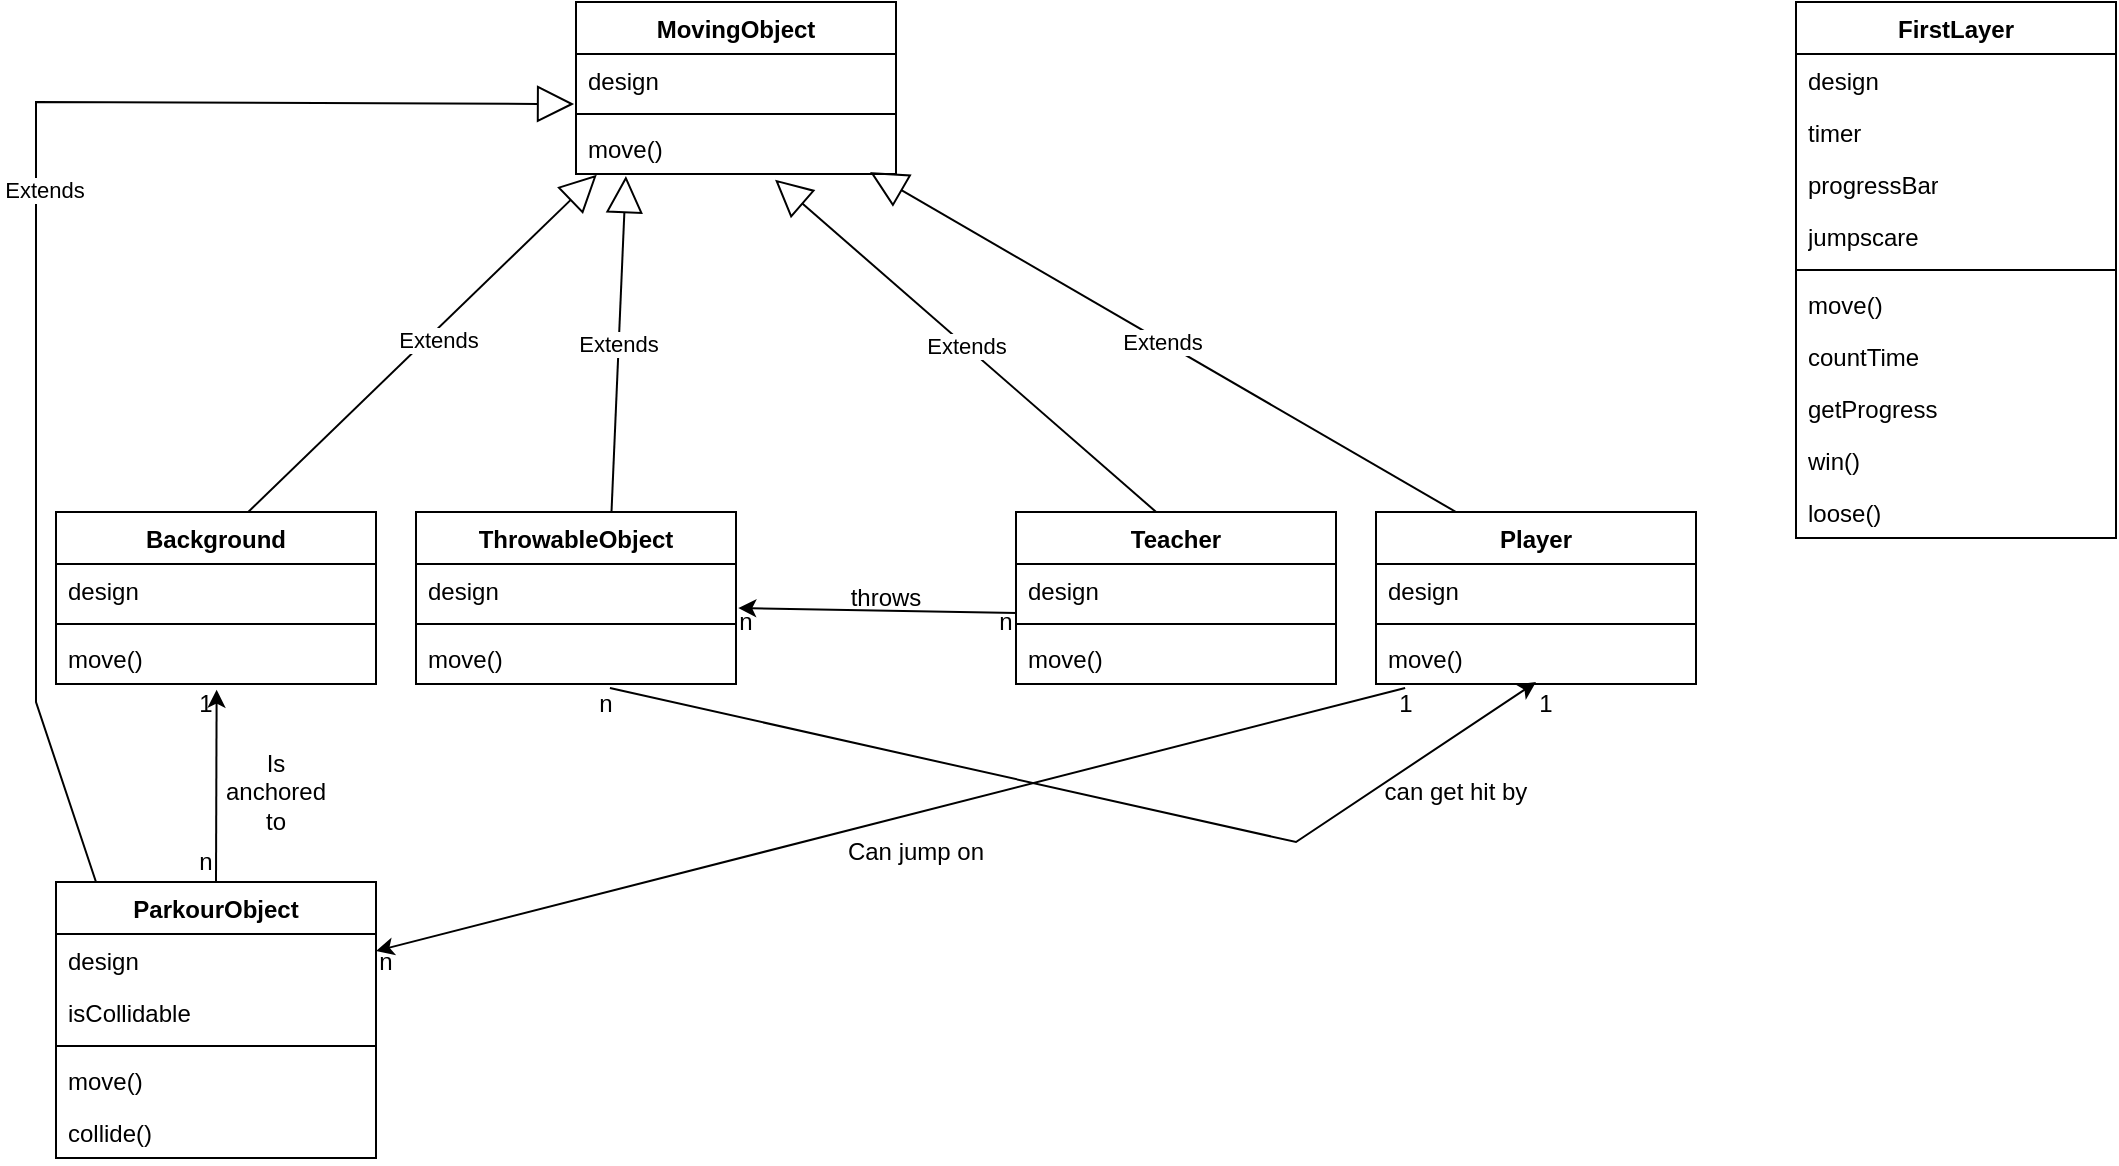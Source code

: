 <mxfile version="23.1.0" type="github">
  <diagram name="Seite-1" id="xdKeQINs2F3bOMw4I5j9">
    <mxGraphModel dx="2074" dy="1142" grid="1" gridSize="10" guides="1" tooltips="1" connect="1" arrows="1" fold="1" page="1" pageScale="1" pageWidth="1100" pageHeight="850" math="0" shadow="0">
      <root>
        <mxCell id="0" />
        <mxCell id="1" parent="0" />
        <mxCell id="lnL6TunYxl-OulkVIEpt-1" value="MovingObject" style="swimlane;fontStyle=1;align=center;verticalAlign=top;childLayout=stackLayout;horizontal=1;startSize=26;horizontalStack=0;resizeParent=1;resizeParentMax=0;resizeLast=0;collapsible=1;marginBottom=0;whiteSpace=wrap;html=1;" vertex="1" parent="1">
          <mxGeometry x="330" y="110" width="160" height="86" as="geometry" />
        </mxCell>
        <mxCell id="lnL6TunYxl-OulkVIEpt-2" value="design" style="text;strokeColor=none;fillColor=none;align=left;verticalAlign=top;spacingLeft=4;spacingRight=4;overflow=hidden;rotatable=0;points=[[0,0.5],[1,0.5]];portConstraint=eastwest;whiteSpace=wrap;html=1;" vertex="1" parent="lnL6TunYxl-OulkVIEpt-1">
          <mxGeometry y="26" width="160" height="26" as="geometry" />
        </mxCell>
        <mxCell id="lnL6TunYxl-OulkVIEpt-3" value="" style="line;strokeWidth=1;fillColor=none;align=left;verticalAlign=middle;spacingTop=-1;spacingLeft=3;spacingRight=3;rotatable=0;labelPosition=right;points=[];portConstraint=eastwest;strokeColor=inherit;" vertex="1" parent="lnL6TunYxl-OulkVIEpt-1">
          <mxGeometry y="52" width="160" height="8" as="geometry" />
        </mxCell>
        <mxCell id="lnL6TunYxl-OulkVIEpt-4" value="move()" style="text;strokeColor=none;fillColor=none;align=left;verticalAlign=top;spacingLeft=4;spacingRight=4;overflow=hidden;rotatable=0;points=[[0,0.5],[1,0.5]];portConstraint=eastwest;whiteSpace=wrap;html=1;" vertex="1" parent="lnL6TunYxl-OulkVIEpt-1">
          <mxGeometry y="60" width="160" height="26" as="geometry" />
        </mxCell>
        <mxCell id="lnL6TunYxl-OulkVIEpt-7" value="Teacher" style="swimlane;fontStyle=1;align=center;verticalAlign=top;childLayout=stackLayout;horizontal=1;startSize=26;horizontalStack=0;resizeParent=1;resizeParentMax=0;resizeLast=0;collapsible=1;marginBottom=0;whiteSpace=wrap;html=1;" vertex="1" parent="1">
          <mxGeometry x="550" y="365" width="160" height="86" as="geometry" />
        </mxCell>
        <mxCell id="lnL6TunYxl-OulkVIEpt-8" value="design" style="text;strokeColor=none;fillColor=none;align=left;verticalAlign=top;spacingLeft=4;spacingRight=4;overflow=hidden;rotatable=0;points=[[0,0.5],[1,0.5]];portConstraint=eastwest;whiteSpace=wrap;html=1;" vertex="1" parent="lnL6TunYxl-OulkVIEpt-7">
          <mxGeometry y="26" width="160" height="26" as="geometry" />
        </mxCell>
        <mxCell id="lnL6TunYxl-OulkVIEpt-9" value="" style="line;strokeWidth=1;fillColor=none;align=left;verticalAlign=middle;spacingTop=-1;spacingLeft=3;spacingRight=3;rotatable=0;labelPosition=right;points=[];portConstraint=eastwest;strokeColor=inherit;" vertex="1" parent="lnL6TunYxl-OulkVIEpt-7">
          <mxGeometry y="52" width="160" height="8" as="geometry" />
        </mxCell>
        <mxCell id="lnL6TunYxl-OulkVIEpt-10" value="move()" style="text;strokeColor=none;fillColor=none;align=left;verticalAlign=top;spacingLeft=4;spacingRight=4;overflow=hidden;rotatable=0;points=[[0,0.5],[1,0.5]];portConstraint=eastwest;whiteSpace=wrap;html=1;" vertex="1" parent="lnL6TunYxl-OulkVIEpt-7">
          <mxGeometry y="60" width="160" height="26" as="geometry" />
        </mxCell>
        <mxCell id="lnL6TunYxl-OulkVIEpt-11" value="ThrowableObject" style="swimlane;fontStyle=1;align=center;verticalAlign=top;childLayout=stackLayout;horizontal=1;startSize=26;horizontalStack=0;resizeParent=1;resizeParentMax=0;resizeLast=0;collapsible=1;marginBottom=0;whiteSpace=wrap;html=1;" vertex="1" parent="1">
          <mxGeometry x="250" y="365" width="160" height="86" as="geometry" />
        </mxCell>
        <mxCell id="lnL6TunYxl-OulkVIEpt-12" value="design" style="text;strokeColor=none;fillColor=none;align=left;verticalAlign=top;spacingLeft=4;spacingRight=4;overflow=hidden;rotatable=0;points=[[0,0.5],[1,0.5]];portConstraint=eastwest;whiteSpace=wrap;html=1;" vertex="1" parent="lnL6TunYxl-OulkVIEpt-11">
          <mxGeometry y="26" width="160" height="26" as="geometry" />
        </mxCell>
        <mxCell id="lnL6TunYxl-OulkVIEpt-13" value="" style="line;strokeWidth=1;fillColor=none;align=left;verticalAlign=middle;spacingTop=-1;spacingLeft=3;spacingRight=3;rotatable=0;labelPosition=right;points=[];portConstraint=eastwest;strokeColor=inherit;" vertex="1" parent="lnL6TunYxl-OulkVIEpt-11">
          <mxGeometry y="52" width="160" height="8" as="geometry" />
        </mxCell>
        <mxCell id="lnL6TunYxl-OulkVIEpt-14" value="move()" style="text;strokeColor=none;fillColor=none;align=left;verticalAlign=top;spacingLeft=4;spacingRight=4;overflow=hidden;rotatable=0;points=[[0,0.5],[1,0.5]];portConstraint=eastwest;whiteSpace=wrap;html=1;" vertex="1" parent="lnL6TunYxl-OulkVIEpt-11">
          <mxGeometry y="60" width="160" height="26" as="geometry" />
        </mxCell>
        <mxCell id="lnL6TunYxl-OulkVIEpt-15" value="Player" style="swimlane;fontStyle=1;align=center;verticalAlign=top;childLayout=stackLayout;horizontal=1;startSize=26;horizontalStack=0;resizeParent=1;resizeParentMax=0;resizeLast=0;collapsible=1;marginBottom=0;whiteSpace=wrap;html=1;" vertex="1" parent="1">
          <mxGeometry x="730" y="365" width="160" height="86" as="geometry" />
        </mxCell>
        <mxCell id="lnL6TunYxl-OulkVIEpt-16" value="design" style="text;strokeColor=none;fillColor=none;align=left;verticalAlign=top;spacingLeft=4;spacingRight=4;overflow=hidden;rotatable=0;points=[[0,0.5],[1,0.5]];portConstraint=eastwest;whiteSpace=wrap;html=1;" vertex="1" parent="lnL6TunYxl-OulkVIEpt-15">
          <mxGeometry y="26" width="160" height="26" as="geometry" />
        </mxCell>
        <mxCell id="lnL6TunYxl-OulkVIEpt-17" value="" style="line;strokeWidth=1;fillColor=none;align=left;verticalAlign=middle;spacingTop=-1;spacingLeft=3;spacingRight=3;rotatable=0;labelPosition=right;points=[];portConstraint=eastwest;strokeColor=inherit;" vertex="1" parent="lnL6TunYxl-OulkVIEpt-15">
          <mxGeometry y="52" width="160" height="8" as="geometry" />
        </mxCell>
        <mxCell id="lnL6TunYxl-OulkVIEpt-18" value="move()" style="text;strokeColor=none;fillColor=none;align=left;verticalAlign=top;spacingLeft=4;spacingRight=4;overflow=hidden;rotatable=0;points=[[0,0.5],[1,0.5]];portConstraint=eastwest;whiteSpace=wrap;html=1;" vertex="1" parent="lnL6TunYxl-OulkVIEpt-15">
          <mxGeometry y="60" width="160" height="26" as="geometry" />
        </mxCell>
        <mxCell id="lnL6TunYxl-OulkVIEpt-29" value="Extends" style="endArrow=block;endSize=16;endFill=0;html=1;rounded=0;entryX=0.156;entryY=1.038;entryDx=0;entryDy=0;entryPerimeter=0;exitX=0.611;exitY=-0.004;exitDx=0;exitDy=0;exitPerimeter=0;" edge="1" parent="1" source="lnL6TunYxl-OulkVIEpt-11" target="lnL6TunYxl-OulkVIEpt-4">
          <mxGeometry width="160" relative="1" as="geometry">
            <mxPoint x="200" y="300" as="sourcePoint" />
            <mxPoint x="360" y="300" as="targetPoint" />
          </mxGeometry>
        </mxCell>
        <mxCell id="lnL6TunYxl-OulkVIEpt-30" value="Extends" style="endArrow=block;endSize=16;endFill=0;html=1;rounded=0;entryX=0.919;entryY=0.962;entryDx=0;entryDy=0;entryPerimeter=0;exitX=0.25;exitY=0;exitDx=0;exitDy=0;" edge="1" parent="1" source="lnL6TunYxl-OulkVIEpt-15" target="lnL6TunYxl-OulkVIEpt-4">
          <mxGeometry width="160" relative="1" as="geometry">
            <mxPoint x="570" y="330" as="sourcePoint" />
            <mxPoint x="700" y="250" as="targetPoint" />
          </mxGeometry>
        </mxCell>
        <mxCell id="lnL6TunYxl-OulkVIEpt-31" value="Extends" style="endArrow=block;endSize=16;endFill=0;html=1;rounded=0;entryX=0.622;entryY=1.109;entryDx=0;entryDy=0;entryPerimeter=0;exitX=0.438;exitY=0;exitDx=0;exitDy=0;exitPerimeter=0;" edge="1" parent="1" source="lnL6TunYxl-OulkVIEpt-7" target="lnL6TunYxl-OulkVIEpt-4">
          <mxGeometry width="160" relative="1" as="geometry">
            <mxPoint x="387" y="557" as="sourcePoint" />
            <mxPoint x="280" y="470" as="targetPoint" />
          </mxGeometry>
        </mxCell>
        <mxCell id="lnL6TunYxl-OulkVIEpt-38" value="Can jump on" style="text;html=1;strokeColor=none;fillColor=none;align=center;verticalAlign=middle;whiteSpace=wrap;rounded=0;" vertex="1" parent="1">
          <mxGeometry x="460" y="520" width="80" height="30" as="geometry" />
        </mxCell>
        <mxCell id="lnL6TunYxl-OulkVIEpt-41" value="1" style="text;html=1;strokeColor=none;fillColor=none;align=center;verticalAlign=middle;whiteSpace=wrap;rounded=0;" vertex="1" parent="1">
          <mxGeometry x="740" y="451" width="10" height="20" as="geometry" />
        </mxCell>
        <mxCell id="lnL6TunYxl-OulkVIEpt-47" value="n" style="text;html=1;strokeColor=none;fillColor=none;align=center;verticalAlign=middle;whiteSpace=wrap;rounded=0;" vertex="1" parent="1">
          <mxGeometry x="230" y="580" width="10" height="20" as="geometry" />
        </mxCell>
        <mxCell id="lnL6TunYxl-OulkVIEpt-49" value="Extends" style="endArrow=block;endSize=16;endFill=0;html=1;rounded=0;entryX=0.065;entryY=1.013;entryDx=0;entryDy=0;entryPerimeter=0;exitX=0.594;exitY=0.012;exitDx=0;exitDy=0;exitPerimeter=0;" edge="1" parent="1" source="lnL6TunYxl-OulkVIEpt-59" target="lnL6TunYxl-OulkVIEpt-4">
          <mxGeometry x="0.056" y="-4" width="160" relative="1" as="geometry">
            <mxPoint x="132.8" y="364.66" as="sourcePoint" />
            <mxPoint x="-90" y="177" as="targetPoint" />
            <mxPoint as="offset" />
          </mxGeometry>
        </mxCell>
        <mxCell id="lnL6TunYxl-OulkVIEpt-55" value="ParkourObject" style="swimlane;fontStyle=1;align=center;verticalAlign=top;childLayout=stackLayout;horizontal=1;startSize=26;horizontalStack=0;resizeParent=1;resizeParentMax=0;resizeLast=0;collapsible=1;marginBottom=0;whiteSpace=wrap;html=1;" vertex="1" parent="1">
          <mxGeometry x="70" y="550" width="160" height="138" as="geometry" />
        </mxCell>
        <mxCell id="lnL6TunYxl-OulkVIEpt-56" value="design" style="text;strokeColor=none;fillColor=none;align=left;verticalAlign=top;spacingLeft=4;spacingRight=4;overflow=hidden;rotatable=0;points=[[0,0.5],[1,0.5]];portConstraint=eastwest;whiteSpace=wrap;html=1;" vertex="1" parent="lnL6TunYxl-OulkVIEpt-55">
          <mxGeometry y="26" width="160" height="26" as="geometry" />
        </mxCell>
        <mxCell id="lnL6TunYxl-OulkVIEpt-76" value="isCollidable" style="text;strokeColor=none;fillColor=none;align=left;verticalAlign=top;spacingLeft=4;spacingRight=4;overflow=hidden;rotatable=0;points=[[0,0.5],[1,0.5]];portConstraint=eastwest;whiteSpace=wrap;html=1;" vertex="1" parent="lnL6TunYxl-OulkVIEpt-55">
          <mxGeometry y="52" width="160" height="26" as="geometry" />
        </mxCell>
        <mxCell id="lnL6TunYxl-OulkVIEpt-57" value="" style="line;strokeWidth=1;fillColor=none;align=left;verticalAlign=middle;spacingTop=-1;spacingLeft=3;spacingRight=3;rotatable=0;labelPosition=right;points=[];portConstraint=eastwest;strokeColor=inherit;" vertex="1" parent="lnL6TunYxl-OulkVIEpt-55">
          <mxGeometry y="78" width="160" height="8" as="geometry" />
        </mxCell>
        <mxCell id="lnL6TunYxl-OulkVIEpt-58" value="move()" style="text;strokeColor=none;fillColor=none;align=left;verticalAlign=top;spacingLeft=4;spacingRight=4;overflow=hidden;rotatable=0;points=[[0,0.5],[1,0.5]];portConstraint=eastwest;whiteSpace=wrap;html=1;" vertex="1" parent="lnL6TunYxl-OulkVIEpt-55">
          <mxGeometry y="86" width="160" height="26" as="geometry" />
        </mxCell>
        <mxCell id="lnL6TunYxl-OulkVIEpt-74" value="collide()" style="text;strokeColor=none;fillColor=none;align=left;verticalAlign=top;spacingLeft=4;spacingRight=4;overflow=hidden;rotatable=0;points=[[0,0.5],[1,0.5]];portConstraint=eastwest;whiteSpace=wrap;html=1;" vertex="1" parent="lnL6TunYxl-OulkVIEpt-55">
          <mxGeometry y="112" width="160" height="26" as="geometry" />
        </mxCell>
        <mxCell id="lnL6TunYxl-OulkVIEpt-59" value="Background" style="swimlane;fontStyle=1;align=center;verticalAlign=top;childLayout=stackLayout;horizontal=1;startSize=26;horizontalStack=0;resizeParent=1;resizeParentMax=0;resizeLast=0;collapsible=1;marginBottom=0;whiteSpace=wrap;html=1;" vertex="1" parent="1">
          <mxGeometry x="70" y="365" width="160" height="86" as="geometry" />
        </mxCell>
        <mxCell id="lnL6TunYxl-OulkVIEpt-60" value="design" style="text;strokeColor=none;fillColor=none;align=left;verticalAlign=top;spacingLeft=4;spacingRight=4;overflow=hidden;rotatable=0;points=[[0,0.5],[1,0.5]];portConstraint=eastwest;whiteSpace=wrap;html=1;" vertex="1" parent="lnL6TunYxl-OulkVIEpt-59">
          <mxGeometry y="26" width="160" height="26" as="geometry" />
        </mxCell>
        <mxCell id="lnL6TunYxl-OulkVIEpt-61" value="" style="line;strokeWidth=1;fillColor=none;align=left;verticalAlign=middle;spacingTop=-1;spacingLeft=3;spacingRight=3;rotatable=0;labelPosition=right;points=[];portConstraint=eastwest;strokeColor=inherit;" vertex="1" parent="lnL6TunYxl-OulkVIEpt-59">
          <mxGeometry y="52" width="160" height="8" as="geometry" />
        </mxCell>
        <mxCell id="lnL6TunYxl-OulkVIEpt-62" value="move()" style="text;strokeColor=none;fillColor=none;align=left;verticalAlign=top;spacingLeft=4;spacingRight=4;overflow=hidden;rotatable=0;points=[[0,0.5],[1,0.5]];portConstraint=eastwest;whiteSpace=wrap;html=1;" vertex="1" parent="lnL6TunYxl-OulkVIEpt-59">
          <mxGeometry y="60" width="160" height="26" as="geometry" />
        </mxCell>
        <mxCell id="lnL6TunYxl-OulkVIEpt-63" value="" style="endArrow=classic;html=1;rounded=0;exitX=0.5;exitY=0;exitDx=0;exitDy=0;entryX=0.502;entryY=1.109;entryDx=0;entryDy=0;entryPerimeter=0;" edge="1" parent="1" source="lnL6TunYxl-OulkVIEpt-55" target="lnL6TunYxl-OulkVIEpt-62">
          <mxGeometry width="50" height="50" relative="1" as="geometry">
            <mxPoint x="410" y="590" as="sourcePoint" />
            <mxPoint x="460" y="540" as="targetPoint" />
          </mxGeometry>
        </mxCell>
        <mxCell id="lnL6TunYxl-OulkVIEpt-64" value="Is anchored to" style="text;html=1;strokeColor=none;fillColor=none;align=center;verticalAlign=middle;whiteSpace=wrap;rounded=0;" vertex="1" parent="1">
          <mxGeometry x="150" y="490" width="60" height="30" as="geometry" />
        </mxCell>
        <mxCell id="lnL6TunYxl-OulkVIEpt-66" value="n" style="text;html=1;strokeColor=none;fillColor=none;align=center;verticalAlign=middle;whiteSpace=wrap;rounded=0;" vertex="1" parent="1">
          <mxGeometry x="140" y="530" width="10" height="20" as="geometry" />
        </mxCell>
        <mxCell id="lnL6TunYxl-OulkVIEpt-67" value="1" style="text;html=1;strokeColor=none;fillColor=none;align=center;verticalAlign=middle;whiteSpace=wrap;rounded=0;" vertex="1" parent="1">
          <mxGeometry x="140" y="451" width="10" height="20" as="geometry" />
        </mxCell>
        <mxCell id="lnL6TunYxl-OulkVIEpt-68" value="" style="endArrow=classic;html=1;rounded=0;exitX=0.091;exitY=1.078;exitDx=0;exitDy=0;exitPerimeter=0;entryX=1;entryY=0.25;entryDx=0;entryDy=0;" edge="1" parent="1" source="lnL6TunYxl-OulkVIEpt-18" target="lnL6TunYxl-OulkVIEpt-55">
          <mxGeometry width="50" height="50" relative="1" as="geometry">
            <mxPoint x="590" y="565" as="sourcePoint" />
            <mxPoint x="640" y="515" as="targetPoint" />
          </mxGeometry>
        </mxCell>
        <mxCell id="lnL6TunYxl-OulkVIEpt-77" value="Extends" style="endArrow=block;endSize=16;endFill=0;html=1;rounded=0;entryX=-0.006;entryY=0.962;entryDx=0;entryDy=0;entryPerimeter=0;exitX=0.125;exitY=0;exitDx=0;exitDy=0;exitPerimeter=0;" edge="1" parent="1" source="lnL6TunYxl-OulkVIEpt-55" target="lnL6TunYxl-OulkVIEpt-2">
          <mxGeometry x="0.056" y="-4" width="160" relative="1" as="geometry">
            <mxPoint x="80" y="530" as="sourcePoint" />
            <mxPoint x="239" y="365" as="targetPoint" />
            <Array as="points">
              <mxPoint x="60" y="460" />
              <mxPoint x="60" y="160" />
            </Array>
            <mxPoint as="offset" />
          </mxGeometry>
        </mxCell>
        <mxCell id="lnL6TunYxl-OulkVIEpt-78" value="" style="endArrow=classic;html=1;rounded=0;exitX=0.002;exitY=0.942;exitDx=0;exitDy=0;exitPerimeter=0;entryX=1.007;entryY=0.846;entryDx=0;entryDy=0;entryPerimeter=0;" edge="1" parent="1" source="lnL6TunYxl-OulkVIEpt-8" target="lnL6TunYxl-OulkVIEpt-12">
          <mxGeometry width="50" height="50" relative="1" as="geometry">
            <mxPoint x="410" y="400" as="sourcePoint" />
            <mxPoint x="460" y="350" as="targetPoint" />
          </mxGeometry>
        </mxCell>
        <mxCell id="lnL6TunYxl-OulkVIEpt-79" value="can get hit by" style="text;html=1;strokeColor=none;fillColor=none;align=center;verticalAlign=middle;whiteSpace=wrap;rounded=0;" vertex="1" parent="1">
          <mxGeometry x="730" y="490" width="80" height="30" as="geometry" />
        </mxCell>
        <mxCell id="lnL6TunYxl-OulkVIEpt-82" value="n" style="text;html=1;strokeColor=none;fillColor=none;align=center;verticalAlign=middle;whiteSpace=wrap;rounded=0;" vertex="1" parent="1">
          <mxGeometry x="410" y="410" width="10" height="20" as="geometry" />
        </mxCell>
        <mxCell id="lnL6TunYxl-OulkVIEpt-83" value="n" style="text;html=1;strokeColor=none;fillColor=none;align=center;verticalAlign=middle;whiteSpace=wrap;rounded=0;" vertex="1" parent="1">
          <mxGeometry x="540" y="410" width="10" height="20" as="geometry" />
        </mxCell>
        <mxCell id="lnL6TunYxl-OulkVIEpt-84" value="" style="endArrow=classic;html=1;rounded=0;exitX=0.606;exitY=1.077;exitDx=0;exitDy=0;exitPerimeter=0;entryX=0.5;entryY=0.962;entryDx=0;entryDy=0;entryPerimeter=0;" edge="1" parent="1" source="lnL6TunYxl-OulkVIEpt-14" target="lnL6TunYxl-OulkVIEpt-18">
          <mxGeometry width="50" height="50" relative="1" as="geometry">
            <mxPoint x="430" y="510" as="sourcePoint" />
            <mxPoint x="480" y="460" as="targetPoint" />
            <Array as="points">
              <mxPoint x="690" y="530" />
            </Array>
          </mxGeometry>
        </mxCell>
        <mxCell id="lnL6TunYxl-OulkVIEpt-85" value="n" style="text;html=1;strokeColor=none;fillColor=none;align=center;verticalAlign=middle;whiteSpace=wrap;rounded=0;" vertex="1" parent="1">
          <mxGeometry x="340" y="451" width="10" height="20" as="geometry" />
        </mxCell>
        <mxCell id="lnL6TunYxl-OulkVIEpt-86" value="1" style="text;html=1;strokeColor=none;fillColor=none;align=center;verticalAlign=middle;whiteSpace=wrap;rounded=0;" vertex="1" parent="1">
          <mxGeometry x="810" y="451" width="10" height="20" as="geometry" />
        </mxCell>
        <mxCell id="lnL6TunYxl-OulkVIEpt-87" value="throws" style="text;html=1;strokeColor=none;fillColor=none;align=center;verticalAlign=middle;whiteSpace=wrap;rounded=0;" vertex="1" parent="1">
          <mxGeometry x="460" y="398" width="50" height="20" as="geometry" />
        </mxCell>
        <mxCell id="lnL6TunYxl-OulkVIEpt-94" value="FirstLayer" style="swimlane;fontStyle=1;align=center;verticalAlign=top;childLayout=stackLayout;horizontal=1;startSize=26;horizontalStack=0;resizeParent=1;resizeParentMax=0;resizeLast=0;collapsible=1;marginBottom=0;whiteSpace=wrap;html=1;" vertex="1" parent="1">
          <mxGeometry x="940" y="110" width="160" height="268" as="geometry" />
        </mxCell>
        <mxCell id="lnL6TunYxl-OulkVIEpt-95" value="design" style="text;strokeColor=none;fillColor=none;align=left;verticalAlign=top;spacingLeft=4;spacingRight=4;overflow=hidden;rotatable=0;points=[[0,0.5],[1,0.5]];portConstraint=eastwest;whiteSpace=wrap;html=1;" vertex="1" parent="lnL6TunYxl-OulkVIEpt-94">
          <mxGeometry y="26" width="160" height="26" as="geometry" />
        </mxCell>
        <mxCell id="lnL6TunYxl-OulkVIEpt-89" value="timer" style="text;strokeColor=none;fillColor=none;align=left;verticalAlign=top;spacingLeft=4;spacingRight=4;overflow=hidden;rotatable=0;points=[[0,0.5],[1,0.5]];portConstraint=eastwest;whiteSpace=wrap;html=1;" vertex="1" parent="lnL6TunYxl-OulkVIEpt-94">
          <mxGeometry y="52" width="160" height="26" as="geometry" />
        </mxCell>
        <mxCell id="lnL6TunYxl-OulkVIEpt-90" value="progressBar" style="text;strokeColor=none;fillColor=none;align=left;verticalAlign=top;spacingLeft=4;spacingRight=4;overflow=hidden;rotatable=0;points=[[0,0.5],[1,0.5]];portConstraint=eastwest;whiteSpace=wrap;html=1;" vertex="1" parent="lnL6TunYxl-OulkVIEpt-94">
          <mxGeometry y="78" width="160" height="26" as="geometry" />
        </mxCell>
        <mxCell id="lnL6TunYxl-OulkVIEpt-102" value="jumpscare" style="text;strokeColor=none;fillColor=none;align=left;verticalAlign=top;spacingLeft=4;spacingRight=4;overflow=hidden;rotatable=0;points=[[0,0.5],[1,0.5]];portConstraint=eastwest;whiteSpace=wrap;html=1;" vertex="1" parent="lnL6TunYxl-OulkVIEpt-94">
          <mxGeometry y="104" width="160" height="26" as="geometry" />
        </mxCell>
        <mxCell id="lnL6TunYxl-OulkVIEpt-96" value="" style="line;strokeWidth=1;fillColor=none;align=left;verticalAlign=middle;spacingTop=-1;spacingLeft=3;spacingRight=3;rotatable=0;labelPosition=right;points=[];portConstraint=eastwest;strokeColor=inherit;" vertex="1" parent="lnL6TunYxl-OulkVIEpt-94">
          <mxGeometry y="130" width="160" height="8" as="geometry" />
        </mxCell>
        <mxCell id="lnL6TunYxl-OulkVIEpt-97" value="move()" style="text;strokeColor=none;fillColor=none;align=left;verticalAlign=top;spacingLeft=4;spacingRight=4;overflow=hidden;rotatable=0;points=[[0,0.5],[1,0.5]];portConstraint=eastwest;whiteSpace=wrap;html=1;" vertex="1" parent="lnL6TunYxl-OulkVIEpt-94">
          <mxGeometry y="138" width="160" height="26" as="geometry" />
        </mxCell>
        <mxCell id="lnL6TunYxl-OulkVIEpt-92" value="countTime" style="text;strokeColor=none;fillColor=none;align=left;verticalAlign=top;spacingLeft=4;spacingRight=4;overflow=hidden;rotatable=0;points=[[0,0.5],[1,0.5]];portConstraint=eastwest;whiteSpace=wrap;html=1;" vertex="1" parent="lnL6TunYxl-OulkVIEpt-94">
          <mxGeometry y="164" width="160" height="26" as="geometry" />
        </mxCell>
        <mxCell id="lnL6TunYxl-OulkVIEpt-93" value="getProgress" style="text;strokeColor=none;fillColor=none;align=left;verticalAlign=top;spacingLeft=4;spacingRight=4;overflow=hidden;rotatable=0;points=[[0,0.5],[1,0.5]];portConstraint=eastwest;whiteSpace=wrap;html=1;" vertex="1" parent="lnL6TunYxl-OulkVIEpt-94">
          <mxGeometry y="190" width="160" height="26" as="geometry" />
        </mxCell>
        <mxCell id="lnL6TunYxl-OulkVIEpt-98" value="win()" style="text;strokeColor=none;fillColor=none;align=left;verticalAlign=top;spacingLeft=4;spacingRight=4;overflow=hidden;rotatable=0;points=[[0,0.5],[1,0.5]];portConstraint=eastwest;whiteSpace=wrap;html=1;" vertex="1" parent="lnL6TunYxl-OulkVIEpt-94">
          <mxGeometry y="216" width="160" height="26" as="geometry" />
        </mxCell>
        <mxCell id="lnL6TunYxl-OulkVIEpt-99" value="loose()" style="text;strokeColor=none;fillColor=none;align=left;verticalAlign=top;spacingLeft=4;spacingRight=4;overflow=hidden;rotatable=0;points=[[0,0.5],[1,0.5]];portConstraint=eastwest;whiteSpace=wrap;html=1;" vertex="1" parent="lnL6TunYxl-OulkVIEpt-94">
          <mxGeometry y="242" width="160" height="26" as="geometry" />
        </mxCell>
      </root>
    </mxGraphModel>
  </diagram>
</mxfile>
